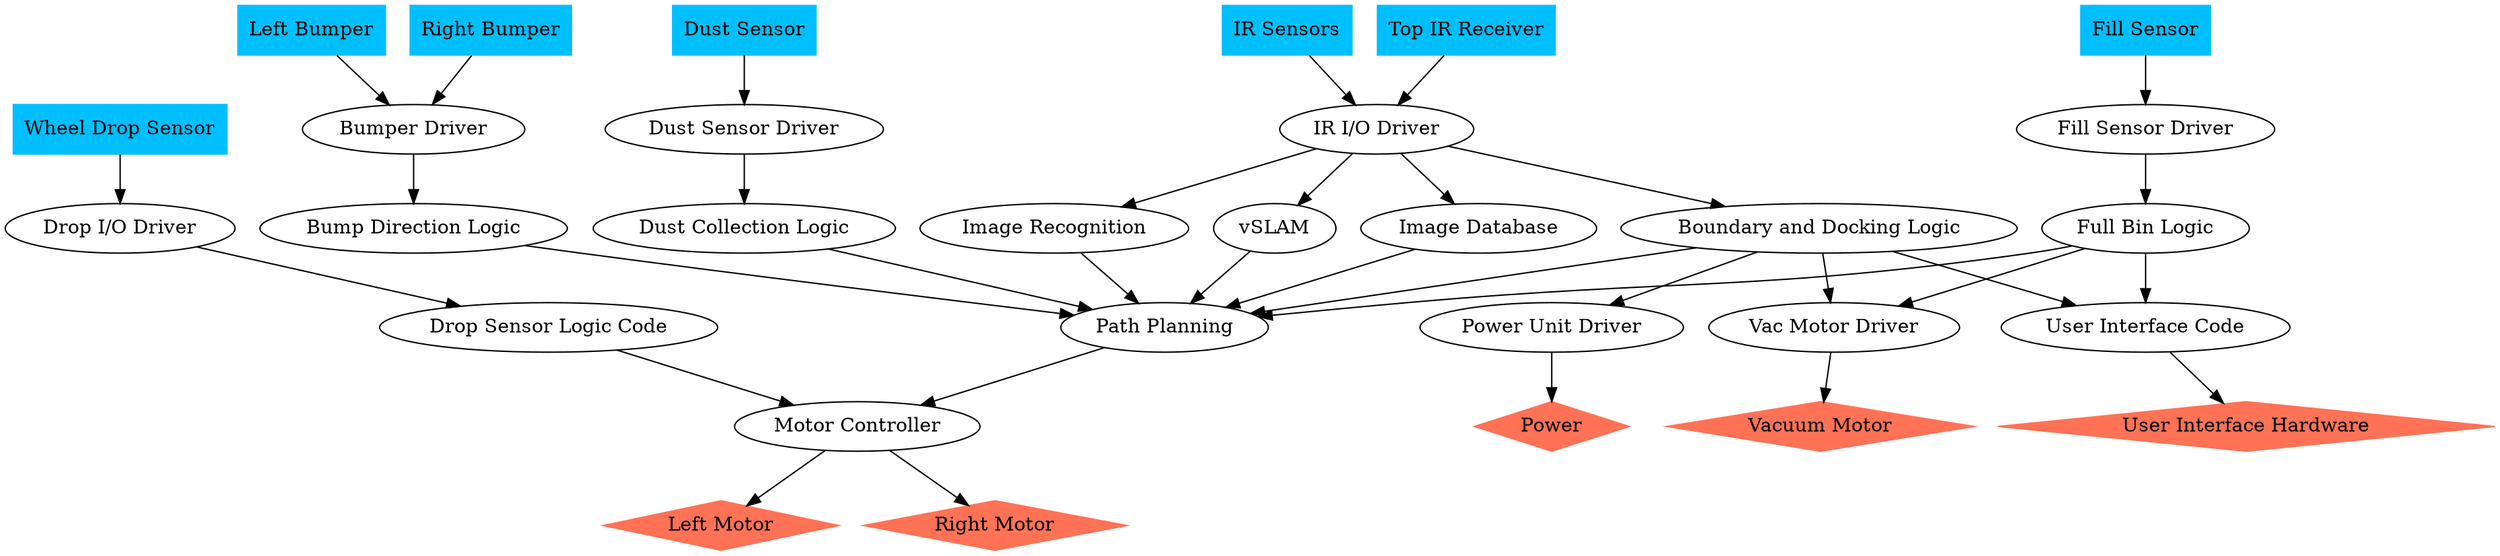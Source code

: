 // Roomba Info Map
digraph {
	ir [label="IR Sensors" color=deepskyblue shape=box style=filled]
	drop [label="Wheel Drop Sensor" color=deepskyblue shape=box style=filled]
	l_bumper [label="Left Bumper" color=deepskyblue shape=box style=filled]
	r_bumper [label="Right Bumper" color=deepskyblue shape=box style=filled]
	dust_sensor [label="Dust Sensor" color=deepskyblue shape=box style=filled]
	fill_sensor [label="Fill Sensor" color=deepskyblue shape=box style=filled]
	top_ir [label="Top IR Receiver" color=deepskyblue shape=box style=filled]
	ir_driver [label="IR I/O Driver"]
	img_database [label="Image Database"]
	img_recog [label="Image Recognition"]
	vslam [label=vSLAM]
	path_plan [label="Path Planning"]
	motor_control [label="Motor Controller"]
	drop_logic [label="Drop Sensor Logic Code"]
	drop_driver [label="Drop I/O Driver"]
	bump_driver [label="Bumper Driver"]
	bump_logic [label="Bump Direction Logic"]
	dust_driver [label="Dust Sensor Driver"]
	fill_driver [label="Fill Sensor Driver"]
	dust_logic [label="Dust Collection Logic"]
	fill_logic [label="Full Bin Logic"]
	user_io [label="User Interface Code"]
	bounds [label="Boundary and Docking Logic"]
	vac_io [label="Vac Motor Driver"]
	pwr_node [label="Power Unit Driver"]
	l_motor [label="Left Motor" color=coral1 shape=diamond style=filled]
	r_motor [label="Right Motor" color=coral1 shape=diamond style=filled]
	vac_motor [label="Vacuum Motor" color=coral1 shape=diamond style=filled]
	ui [label="User Interface Hardware" color=coral1 shape=diamond style=filled]
	power [label=Power color=coral1 shape=diamond style=filled]
	ir -> ir_driver
	ir_driver -> img_database
	ir_driver -> img_recog
	ir_driver -> vslam
	img_database -> path_plan
	img_recog -> path_plan
	vslam -> path_plan
	path_plan -> motor_control
	motor_control -> l_motor
	motor_control -> r_motor
	drop -> drop_driver
	drop_driver -> drop_logic
	drop_logic -> motor_control
	l_bumper -> bump_driver
	r_bumper -> bump_driver
	bump_driver -> bump_logic
	bump_logic -> path_plan
	dust_sensor -> dust_driver
	dust_driver -> dust_logic
	dust_logic -> path_plan
	fill_sensor -> fill_driver
	fill_driver -> fill_logic
	fill_logic -> user_io
	user_io -> ui
	fill_logic -> vac_io
	vac_io -> vac_motor
	fill_logic -> path_plan
	top_ir -> ir_driver
	ir_driver -> bounds
	bounds -> pwr_node
	pwr_node -> power
	bounds -> vac_io
	bounds -> path_plan
	bounds -> user_io
}
